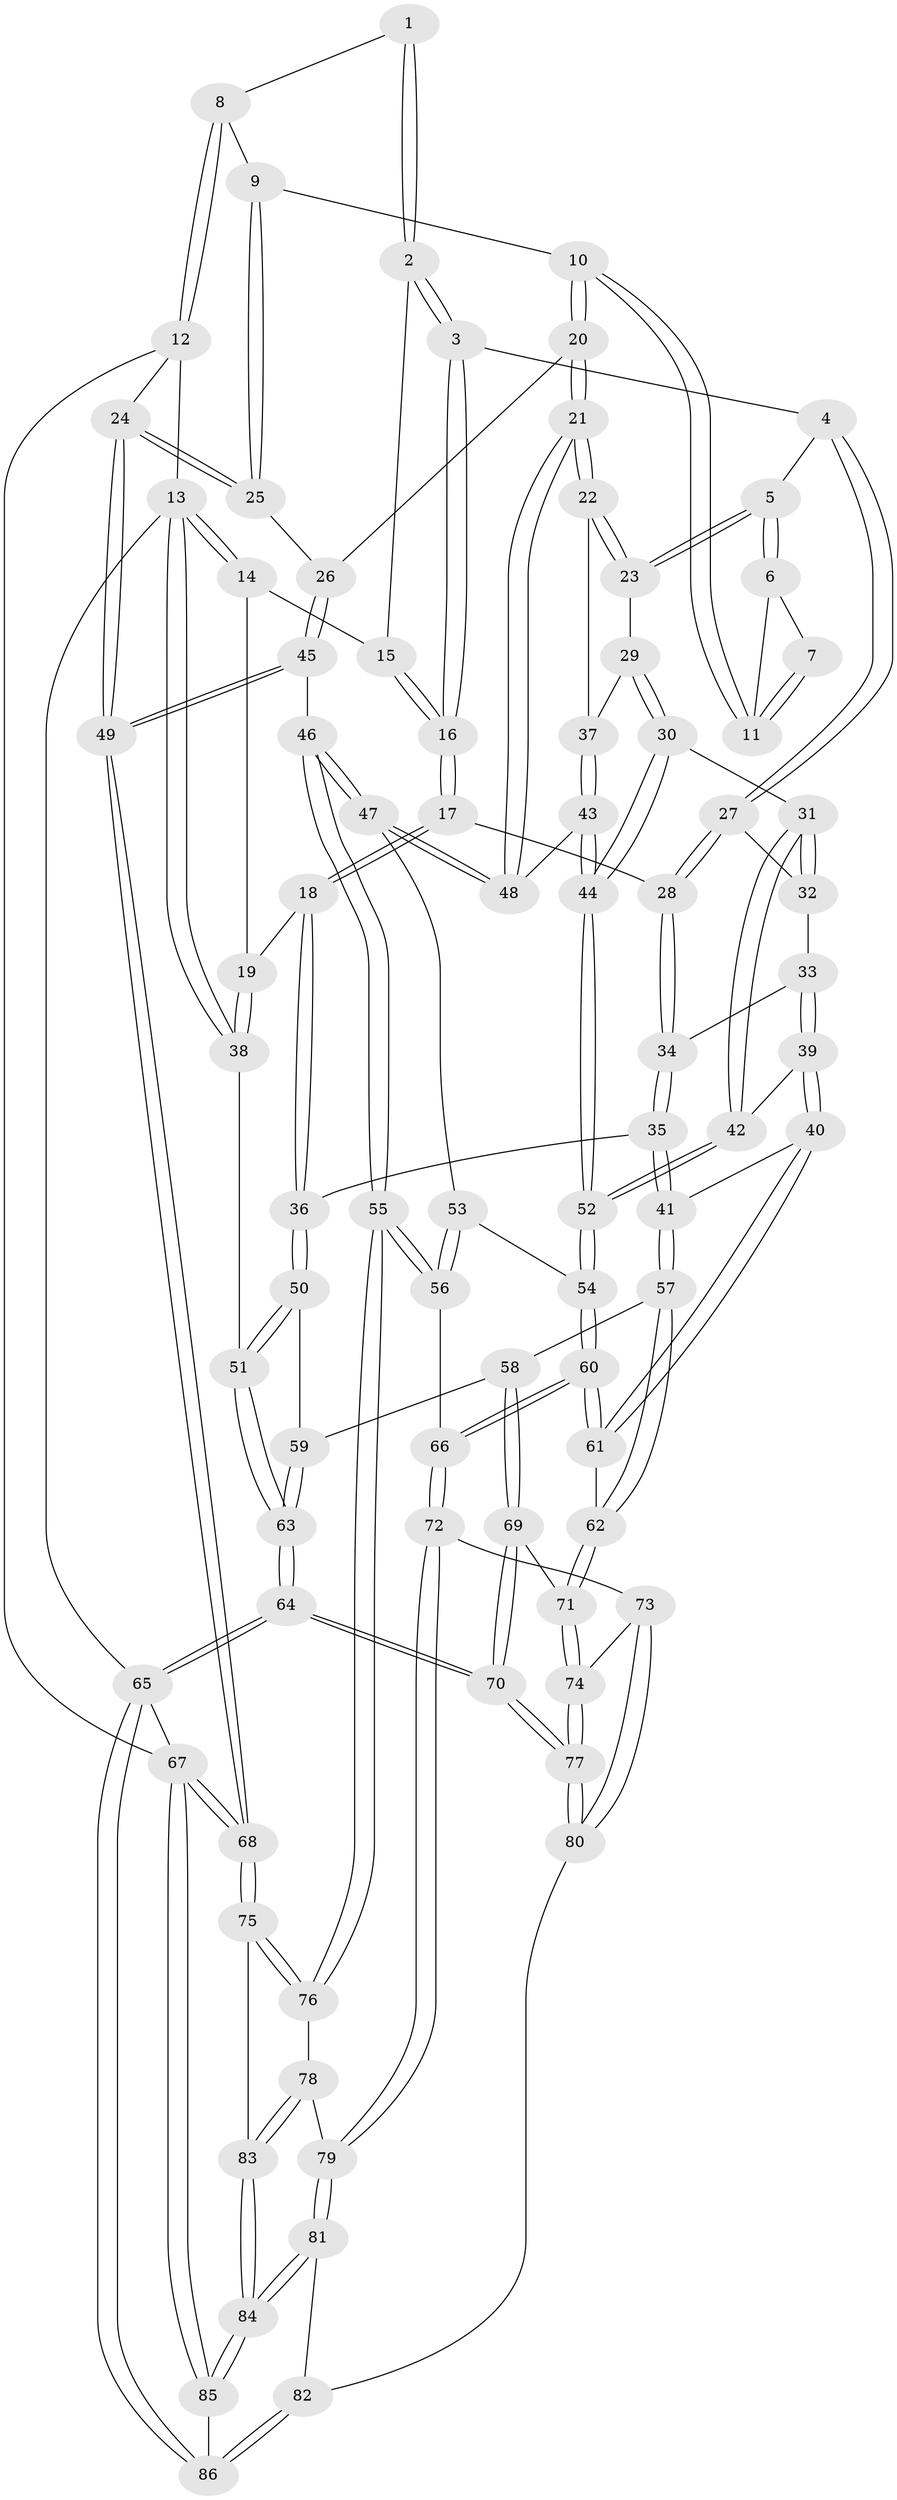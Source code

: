 // coarse degree distribution, {3: 0.06666666666666667, 4: 0.21666666666666667, 2: 0.03333333333333333, 5: 0.55, 6: 0.11666666666666667, 7: 0.016666666666666666}
// Generated by graph-tools (version 1.1) at 2025/06/03/04/25 22:06:29]
// undirected, 86 vertices, 212 edges
graph export_dot {
graph [start="1"]
  node [color=gray90,style=filled];
  1 [pos="+0.7754915715387058+0"];
  2 [pos="+0.4021902754187395+0"];
  3 [pos="+0.4913013408710101+0.04436555019223446"];
  4 [pos="+0.5360024082594591+0.12356638402045297"];
  5 [pos="+0.6040299001658985+0.1459865296293688"];
  6 [pos="+0.6770483556401977+0.1098338586396477"];
  7 [pos="+0.7470997946528019+0"];
  8 [pos="+0.9923709549488082+0"];
  9 [pos="+0.8595744418379467+0.12682580648100378"];
  10 [pos="+0.8214659273984884+0.1413088275837513"];
  11 [pos="+0.8039754887726412+0.13109676120673633"];
  12 [pos="+1+0"];
  13 [pos="+0+0"];
  14 [pos="+0.26877105943847057+0"];
  15 [pos="+0.2793932746618959+0"];
  16 [pos="+0.3026461792989929+0.205330546691966"];
  17 [pos="+0.2950019442911064+0.23157009613818408"];
  18 [pos="+0.19024226412747947+0.2609358770637768"];
  19 [pos="+0.09729144533783413+0.19122840063474225"];
  20 [pos="+0.7873305917610063+0.27224647713040984"];
  21 [pos="+0.74067779412635+0.2929884915063331"];
  22 [pos="+0.737853811130575+0.29176006680280453"];
  23 [pos="+0.6184027116133893+0.1711612390835767"];
  24 [pos="+1+0.2186347012367956"];
  25 [pos="+1+0.2075227234328472"];
  26 [pos="+0.8466667195361781+0.2965393521223092"];
  27 [pos="+0.47767310593697027+0.22631160199994405"];
  28 [pos="+0.30927305150287093+0.23840788627622497"];
  29 [pos="+0.5935922819747055+0.30962815537636135"];
  30 [pos="+0.5184830605655375+0.33339942508721326"];
  31 [pos="+0.5085043733862686+0.33152354207646706"];
  32 [pos="+0.4782984413203716+0.23196113912055402"];
  33 [pos="+0.39287348579278436+0.3264523259014258"];
  34 [pos="+0.3435785009120938+0.30130882934062236"];
  35 [pos="+0.32887310146549187+0.4225885818319687"];
  36 [pos="+0.1912892879237886+0.2845129859510288"];
  37 [pos="+0.6291105914892299+0.32708622161885753"];
  38 [pos="+0+0.243158904662688"];
  39 [pos="+0.44170339246883145+0.41228228700621644"];
  40 [pos="+0.4273420322464767+0.43662121174523644"];
  41 [pos="+0.33035508467983815+0.426104250183852"];
  42 [pos="+0.45856711076125395+0.39833462780656065"];
  43 [pos="+0.6152594256655739+0.4084761282853084"];
  44 [pos="+0.6102503834416728+0.4162229090047436"];
  45 [pos="+0.9394011505980434+0.4987670509536566"];
  46 [pos="+0.9027350805707344+0.5183152851669743"];
  47 [pos="+0.7503077398976827+0.40920773920732156"];
  48 [pos="+0.7368543671614735+0.3453961177368444"];
  49 [pos="+1+0.46313341137759073"];
  50 [pos="+0.15096985125838788+0.4257805166589432"];
  51 [pos="+0+0.2565727791381249"];
  52 [pos="+0.6111558759582304+0.4525987814328591"];
  53 [pos="+0.6962415168682754+0.4523991232738985"];
  54 [pos="+0.615785488301533+0.468508003067335"];
  55 [pos="+0.8193407338116083+0.6242094563795941"];
  56 [pos="+0.7767276129276851+0.6160425349758291"];
  57 [pos="+0.24342023371777838+0.5089071048374634"];
  58 [pos="+0.22958860084340035+0.5178329015401584"];
  59 [pos="+0.15179484342220909+0.4377567300833991"];
  60 [pos="+0.5674212490997911+0.6023691632989667"];
  61 [pos="+0.46262547338357024+0.5377131480364408"];
  62 [pos="+0.4435747537898247+0.5463375479688237"];
  63 [pos="+0+0.6073569353484702"];
  64 [pos="+0+1"];
  65 [pos="+0+1"];
  66 [pos="+0.5727067627150764+0.613475461802965"];
  67 [pos="+1+1"];
  68 [pos="+1+1"];
  69 [pos="+0.2257903942433913+0.5787110712441554"];
  70 [pos="+0+0.9594862621801262"];
  71 [pos="+0.3416756532309385+0.6207164983622642"];
  72 [pos="+0.5476073677949291+0.6968636809366642"];
  73 [pos="+0.44583929862813126+0.7198803836009405"];
  74 [pos="+0.36556968823018654+0.6929515789837807"];
  75 [pos="+0.8780227033630232+0.8128774982913766"];
  76 [pos="+0.8207684822479773+0.6315233280930593"];
  77 [pos="+0.14586097250192975+0.8822683201717701"];
  78 [pos="+0.6471157633079617+0.7906611998134115"];
  79 [pos="+0.5777021046039916+0.7864760411298628"];
  80 [pos="+0.370467576073957+0.8547530736170148"];
  81 [pos="+0.5552351682102123+0.8828157377475191"];
  82 [pos="+0.5176998114647624+0.9151509251333887"];
  83 [pos="+0.8058785896067617+0.8373465951199454"];
  84 [pos="+0.6951978249887959+0.953286314408233"];
  85 [pos="+0.7610316392417282+1"];
  86 [pos="+0.45248323333689117+1"];
  1 -- 2;
  1 -- 2;
  1 -- 8;
  2 -- 3;
  2 -- 3;
  2 -- 15;
  3 -- 4;
  3 -- 16;
  3 -- 16;
  4 -- 5;
  4 -- 27;
  4 -- 27;
  5 -- 6;
  5 -- 6;
  5 -- 23;
  5 -- 23;
  6 -- 7;
  6 -- 11;
  7 -- 11;
  7 -- 11;
  8 -- 9;
  8 -- 12;
  8 -- 12;
  9 -- 10;
  9 -- 25;
  9 -- 25;
  10 -- 11;
  10 -- 11;
  10 -- 20;
  10 -- 20;
  12 -- 13;
  12 -- 24;
  12 -- 67;
  13 -- 14;
  13 -- 14;
  13 -- 38;
  13 -- 38;
  13 -- 65;
  14 -- 15;
  14 -- 19;
  15 -- 16;
  15 -- 16;
  16 -- 17;
  16 -- 17;
  17 -- 18;
  17 -- 18;
  17 -- 28;
  18 -- 19;
  18 -- 36;
  18 -- 36;
  19 -- 38;
  19 -- 38;
  20 -- 21;
  20 -- 21;
  20 -- 26;
  21 -- 22;
  21 -- 22;
  21 -- 48;
  21 -- 48;
  22 -- 23;
  22 -- 23;
  22 -- 37;
  23 -- 29;
  24 -- 25;
  24 -- 25;
  24 -- 49;
  24 -- 49;
  25 -- 26;
  26 -- 45;
  26 -- 45;
  27 -- 28;
  27 -- 28;
  27 -- 32;
  28 -- 34;
  28 -- 34;
  29 -- 30;
  29 -- 30;
  29 -- 37;
  30 -- 31;
  30 -- 44;
  30 -- 44;
  31 -- 32;
  31 -- 32;
  31 -- 42;
  31 -- 42;
  32 -- 33;
  33 -- 34;
  33 -- 39;
  33 -- 39;
  34 -- 35;
  34 -- 35;
  35 -- 36;
  35 -- 41;
  35 -- 41;
  36 -- 50;
  36 -- 50;
  37 -- 43;
  37 -- 43;
  38 -- 51;
  39 -- 40;
  39 -- 40;
  39 -- 42;
  40 -- 41;
  40 -- 61;
  40 -- 61;
  41 -- 57;
  41 -- 57;
  42 -- 52;
  42 -- 52;
  43 -- 44;
  43 -- 44;
  43 -- 48;
  44 -- 52;
  44 -- 52;
  45 -- 46;
  45 -- 49;
  45 -- 49;
  46 -- 47;
  46 -- 47;
  46 -- 55;
  46 -- 55;
  47 -- 48;
  47 -- 48;
  47 -- 53;
  49 -- 68;
  49 -- 68;
  50 -- 51;
  50 -- 51;
  50 -- 59;
  51 -- 63;
  51 -- 63;
  52 -- 54;
  52 -- 54;
  53 -- 54;
  53 -- 56;
  53 -- 56;
  54 -- 60;
  54 -- 60;
  55 -- 56;
  55 -- 56;
  55 -- 76;
  55 -- 76;
  56 -- 66;
  57 -- 58;
  57 -- 62;
  57 -- 62;
  58 -- 59;
  58 -- 69;
  58 -- 69;
  59 -- 63;
  59 -- 63;
  60 -- 61;
  60 -- 61;
  60 -- 66;
  60 -- 66;
  61 -- 62;
  62 -- 71;
  62 -- 71;
  63 -- 64;
  63 -- 64;
  64 -- 65;
  64 -- 65;
  64 -- 70;
  64 -- 70;
  65 -- 86;
  65 -- 86;
  65 -- 67;
  66 -- 72;
  66 -- 72;
  67 -- 68;
  67 -- 68;
  67 -- 85;
  67 -- 85;
  68 -- 75;
  68 -- 75;
  69 -- 70;
  69 -- 70;
  69 -- 71;
  70 -- 77;
  70 -- 77;
  71 -- 74;
  71 -- 74;
  72 -- 73;
  72 -- 79;
  72 -- 79;
  73 -- 74;
  73 -- 80;
  73 -- 80;
  74 -- 77;
  74 -- 77;
  75 -- 76;
  75 -- 76;
  75 -- 83;
  76 -- 78;
  77 -- 80;
  77 -- 80;
  78 -- 79;
  78 -- 83;
  78 -- 83;
  79 -- 81;
  79 -- 81;
  80 -- 82;
  81 -- 82;
  81 -- 84;
  81 -- 84;
  82 -- 86;
  82 -- 86;
  83 -- 84;
  83 -- 84;
  84 -- 85;
  84 -- 85;
  85 -- 86;
}
